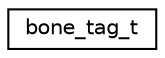 digraph "Graphical Class Hierarchy"
{
 // INTERACTIVE_SVG=YES
  edge [fontname="Helvetica",fontsize="10",labelfontname="Helvetica",labelfontsize="10"];
  node [fontname="Helvetica",fontsize="10",shape=record];
  rankdir="LR";
  Node1 [label="bone_tag_t",height=0.2,width=0.4,color="black", fillcolor="white", style="filled",URL="$_skeletal_model_8h.html#structbone__tag__t"];
}
